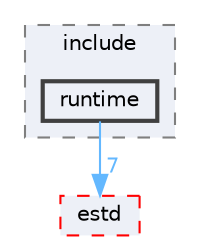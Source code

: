 digraph "runtime"
{
 // LATEX_PDF_SIZE
  bgcolor="transparent";
  edge [fontname=Helvetica,fontsize=10,labelfontname=Helvetica,labelfontsize=10];
  node [fontname=Helvetica,fontsize=10,shape=box,height=0.2,width=0.4];
  compound=true
  subgraph clusterdir_9e5955509eb18fce2312e47b076384e9 {
    graph [ bgcolor="#edf0f7", pencolor="grey50", label="include", fontname=Helvetica,fontsize=10 style="filled,dashed", URL="dir_9e5955509eb18fce2312e47b076384e9.html",tooltip=""]
  dir_cd2b1e42b8bb6f7e15352630ec1c701e [label="runtime", fillcolor="#edf0f7", color="grey25", style="filled,bold", URL="dir_cd2b1e42b8bb6f7e15352630ec1c701e.html",tooltip=""];
  }
  dir_705ed472854f071e46e92f9933f4d565 [label="estd", fillcolor="#edf0f7", color="red", style="filled,dashed", URL="dir_705ed472854f071e46e92f9933f4d565.html",tooltip=""];
  dir_cd2b1e42b8bb6f7e15352630ec1c701e->dir_705ed472854f071e46e92f9933f4d565 [headlabel="7", labeldistance=1.5 headhref="dir_000170_000075.html" href="dir_000170_000075.html" color="steelblue1" fontcolor="steelblue1"];
}
